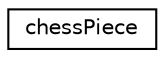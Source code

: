 digraph "Graphical Class Hierarchy"
{
  edge [fontname="Helvetica",fontsize="10",labelfontname="Helvetica",labelfontsize="10"];
  node [fontname="Helvetica",fontsize="10",shape=record];
  rankdir="LR";
  Node0 [label="chessPiece",height=0.2,width=0.4,color="black", fillcolor="white", style="filled",URL="$classchessPiece.html"];
}
